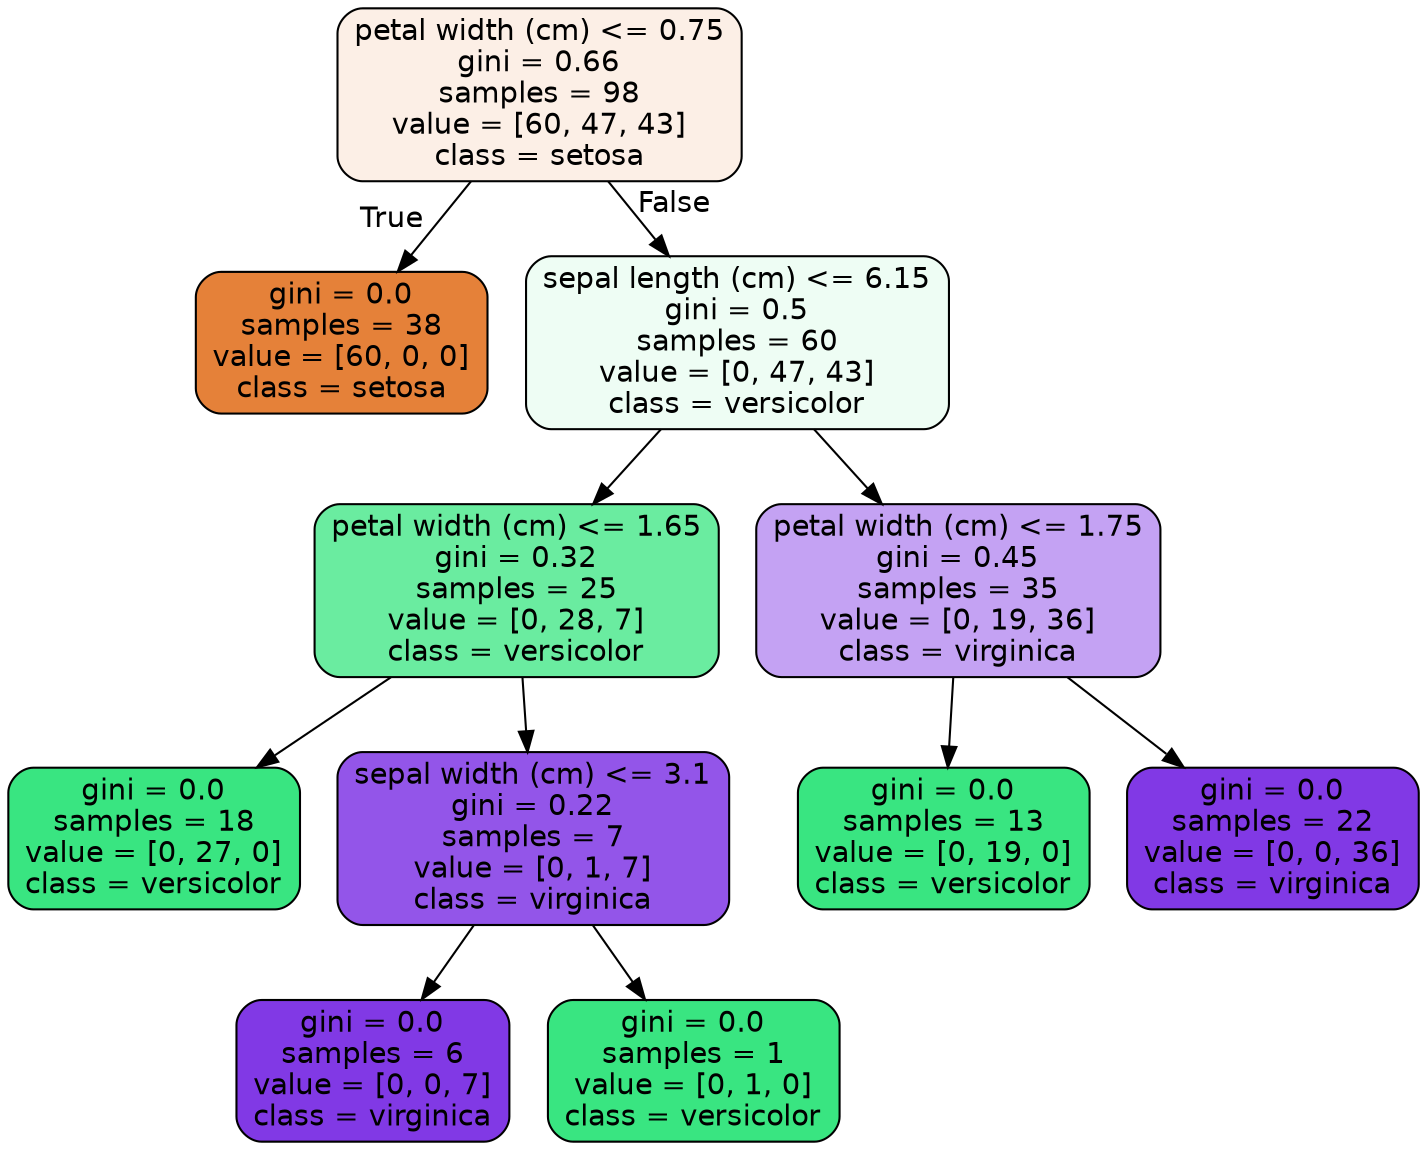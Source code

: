 digraph Tree {
node [shape=box, style="filled, rounded", color="black", fontname=helvetica] ;
edge [fontname=helvetica] ;
0 [label="petal width (cm) <= 0.75\ngini = 0.66\nsamples = 98\nvalue = [60, 47, 43]\nclass = setosa", fillcolor="#fcefe6"] ;
1 [label="gini = 0.0\nsamples = 38\nvalue = [60, 0, 0]\nclass = setosa", fillcolor="#e58139"] ;
0 -> 1 [labeldistance=2.5, labelangle=45, headlabel="True"] ;
2 [label="sepal length (cm) <= 6.15\ngini = 0.5\nsamples = 60\nvalue = [0, 47, 43]\nclass = versicolor", fillcolor="#eefdf4"] ;
0 -> 2 [labeldistance=2.5, labelangle=-45, headlabel="False"] ;
3 [label="petal width (cm) <= 1.65\ngini = 0.32\nsamples = 25\nvalue = [0, 28, 7]\nclass = versicolor", fillcolor="#6aeca0"] ;
2 -> 3 ;
4 [label="gini = 0.0\nsamples = 18\nvalue = [0, 27, 0]\nclass = versicolor", fillcolor="#39e581"] ;
3 -> 4 ;
5 [label="sepal width (cm) <= 3.1\ngini = 0.22\nsamples = 7\nvalue = [0, 1, 7]\nclass = virginica", fillcolor="#9355e9"] ;
3 -> 5 ;
6 [label="gini = 0.0\nsamples = 6\nvalue = [0, 0, 7]\nclass = virginica", fillcolor="#8139e5"] ;
5 -> 6 ;
7 [label="gini = 0.0\nsamples = 1\nvalue = [0, 1, 0]\nclass = versicolor", fillcolor="#39e581"] ;
5 -> 7 ;
8 [label="petal width (cm) <= 1.75\ngini = 0.45\nsamples = 35\nvalue = [0, 19, 36]\nclass = virginica", fillcolor="#c4a2f3"] ;
2 -> 8 ;
9 [label="gini = 0.0\nsamples = 13\nvalue = [0, 19, 0]\nclass = versicolor", fillcolor="#39e581"] ;
8 -> 9 ;
10 [label="gini = 0.0\nsamples = 22\nvalue = [0, 0, 36]\nclass = virginica", fillcolor="#8139e5"] ;
8 -> 10 ;
}